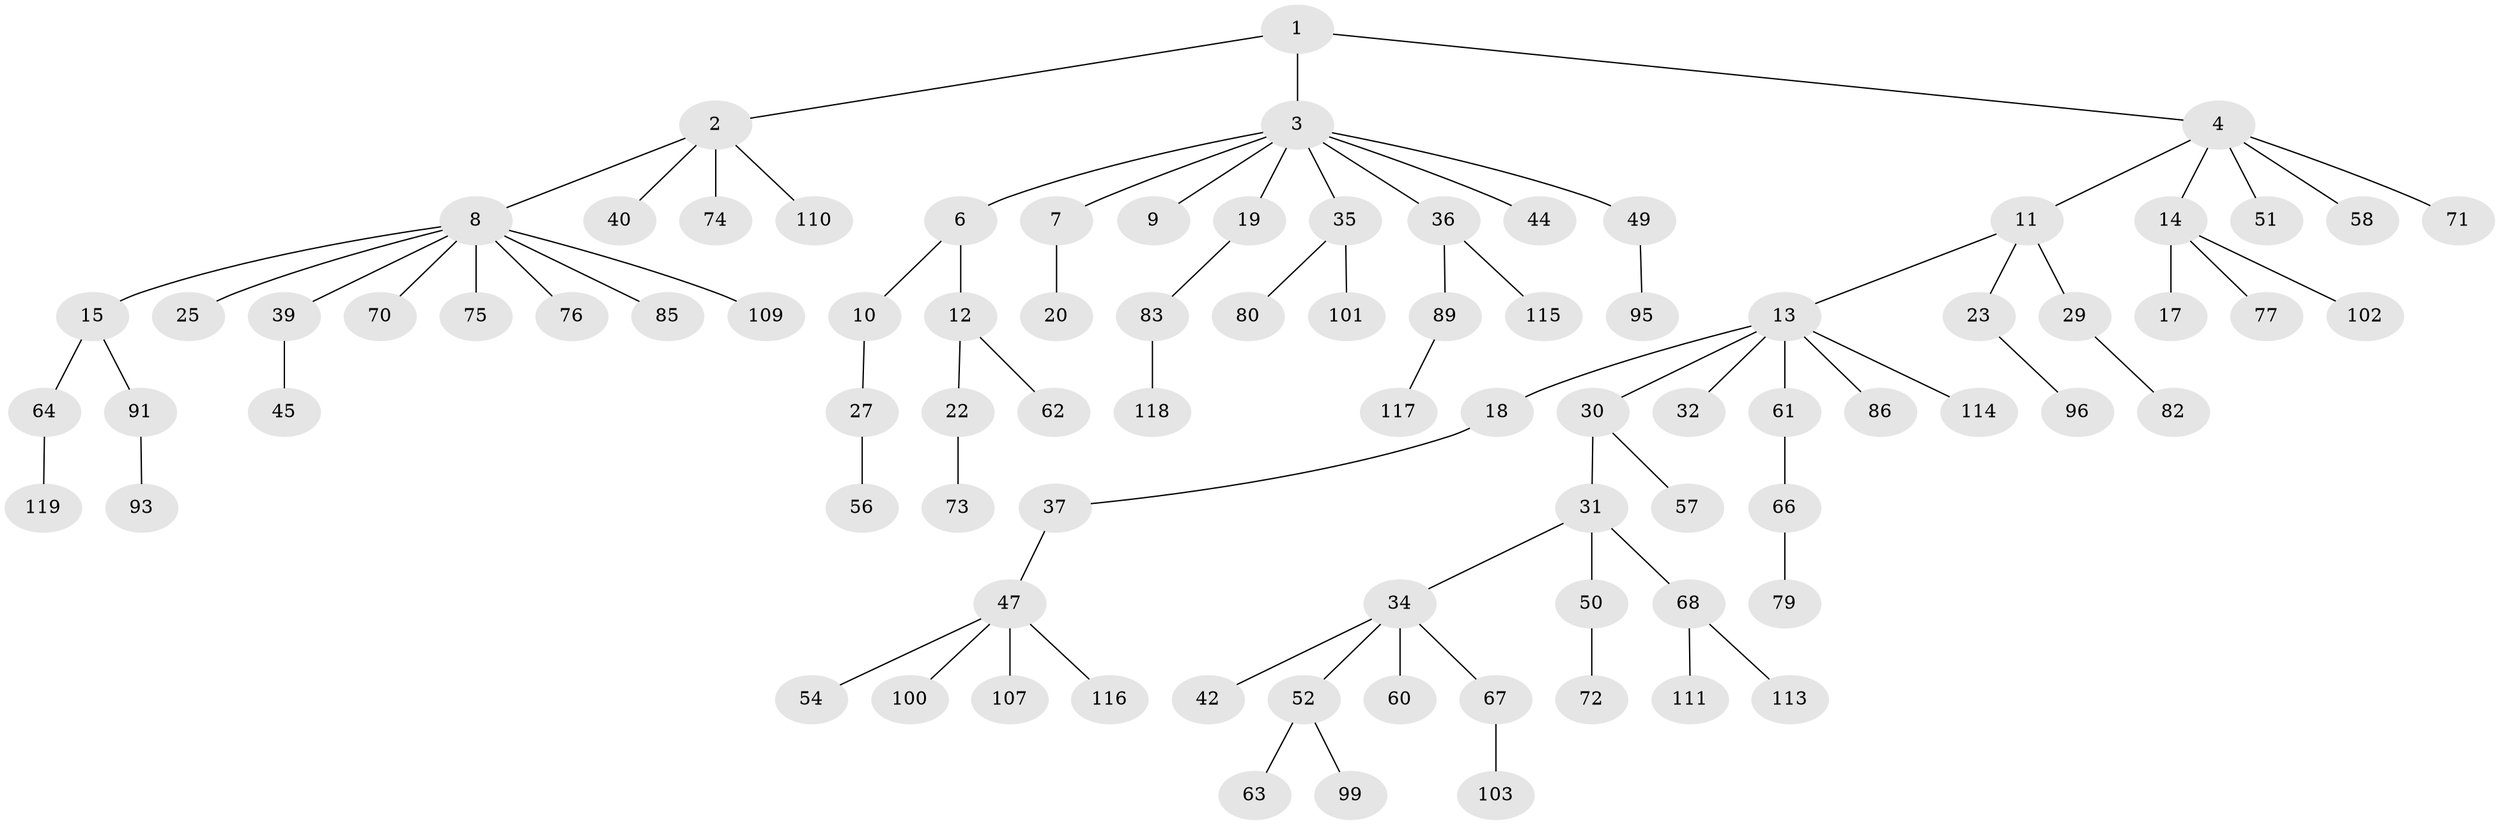 // original degree distribution, {4: 0.04201680672268908, 5: 0.04201680672268908, 6: 0.025210084033613446, 3: 0.13445378151260504, 2: 0.23529411764705882, 8: 0.008403361344537815, 1: 0.5126050420168067}
// Generated by graph-tools (version 1.1) at 2025/11/02/27/25 16:11:25]
// undirected, 87 vertices, 86 edges
graph export_dot {
graph [start="1"]
  node [color=gray90,style=filled];
  1 [super="+46"];
  2 [super="+26"];
  3 [super="+5"];
  4 [super="+28"];
  6;
  7;
  8 [super="+24"];
  9;
  10 [super="+90"];
  11 [super="+104"];
  12;
  13 [super="+16"];
  14 [super="+21"];
  15 [super="+108"];
  17 [super="+112"];
  18 [super="+33"];
  19 [super="+69"];
  20 [super="+88"];
  22 [super="+43"];
  23;
  25 [super="+55"];
  27;
  29 [super="+87"];
  30 [super="+41"];
  31;
  32;
  34 [super="+48"];
  35 [super="+38"];
  36;
  37;
  39 [super="+53"];
  40;
  42;
  44;
  45 [super="+84"];
  47 [super="+59"];
  49;
  50;
  51;
  52 [super="+94"];
  54;
  56;
  57 [super="+65"];
  58 [super="+106"];
  60;
  61 [super="+81"];
  62;
  63;
  64;
  66;
  67;
  68 [super="+78"];
  70;
  71;
  72;
  73;
  74;
  75;
  76;
  77;
  79 [super="+97"];
  80;
  82;
  83 [super="+92"];
  85;
  86;
  89 [super="+98"];
  91;
  93 [super="+105"];
  95;
  96;
  99;
  100;
  101;
  102;
  103;
  107;
  109;
  110;
  111;
  113;
  114;
  115;
  116;
  117;
  118;
  119;
  1 -- 2;
  1 -- 3;
  1 -- 4;
  2 -- 8;
  2 -- 40;
  2 -- 74;
  2 -- 110;
  3 -- 6;
  3 -- 7;
  3 -- 19;
  3 -- 49;
  3 -- 35;
  3 -- 36;
  3 -- 9;
  3 -- 44;
  4 -- 11;
  4 -- 14;
  4 -- 58;
  4 -- 71;
  4 -- 51;
  6 -- 10;
  6 -- 12;
  7 -- 20;
  8 -- 15;
  8 -- 25;
  8 -- 39;
  8 -- 75;
  8 -- 76;
  8 -- 109;
  8 -- 85;
  8 -- 70;
  10 -- 27;
  11 -- 13;
  11 -- 23;
  11 -- 29;
  12 -- 22;
  12 -- 62;
  13 -- 114;
  13 -- 32;
  13 -- 18;
  13 -- 61;
  13 -- 86;
  13 -- 30;
  14 -- 17;
  14 -- 77;
  14 -- 102;
  15 -- 64;
  15 -- 91;
  18 -- 37;
  19 -- 83;
  22 -- 73;
  23 -- 96;
  27 -- 56;
  29 -- 82;
  30 -- 31;
  30 -- 57;
  31 -- 34;
  31 -- 50;
  31 -- 68;
  34 -- 42;
  34 -- 60;
  34 -- 67;
  34 -- 52;
  35 -- 101;
  35 -- 80;
  36 -- 89;
  36 -- 115;
  37 -- 47;
  39 -- 45;
  47 -- 54;
  47 -- 100;
  47 -- 116;
  47 -- 107;
  49 -- 95;
  50 -- 72;
  52 -- 63;
  52 -- 99;
  61 -- 66;
  64 -- 119;
  66 -- 79;
  67 -- 103;
  68 -- 111;
  68 -- 113;
  83 -- 118;
  89 -- 117;
  91 -- 93;
}
